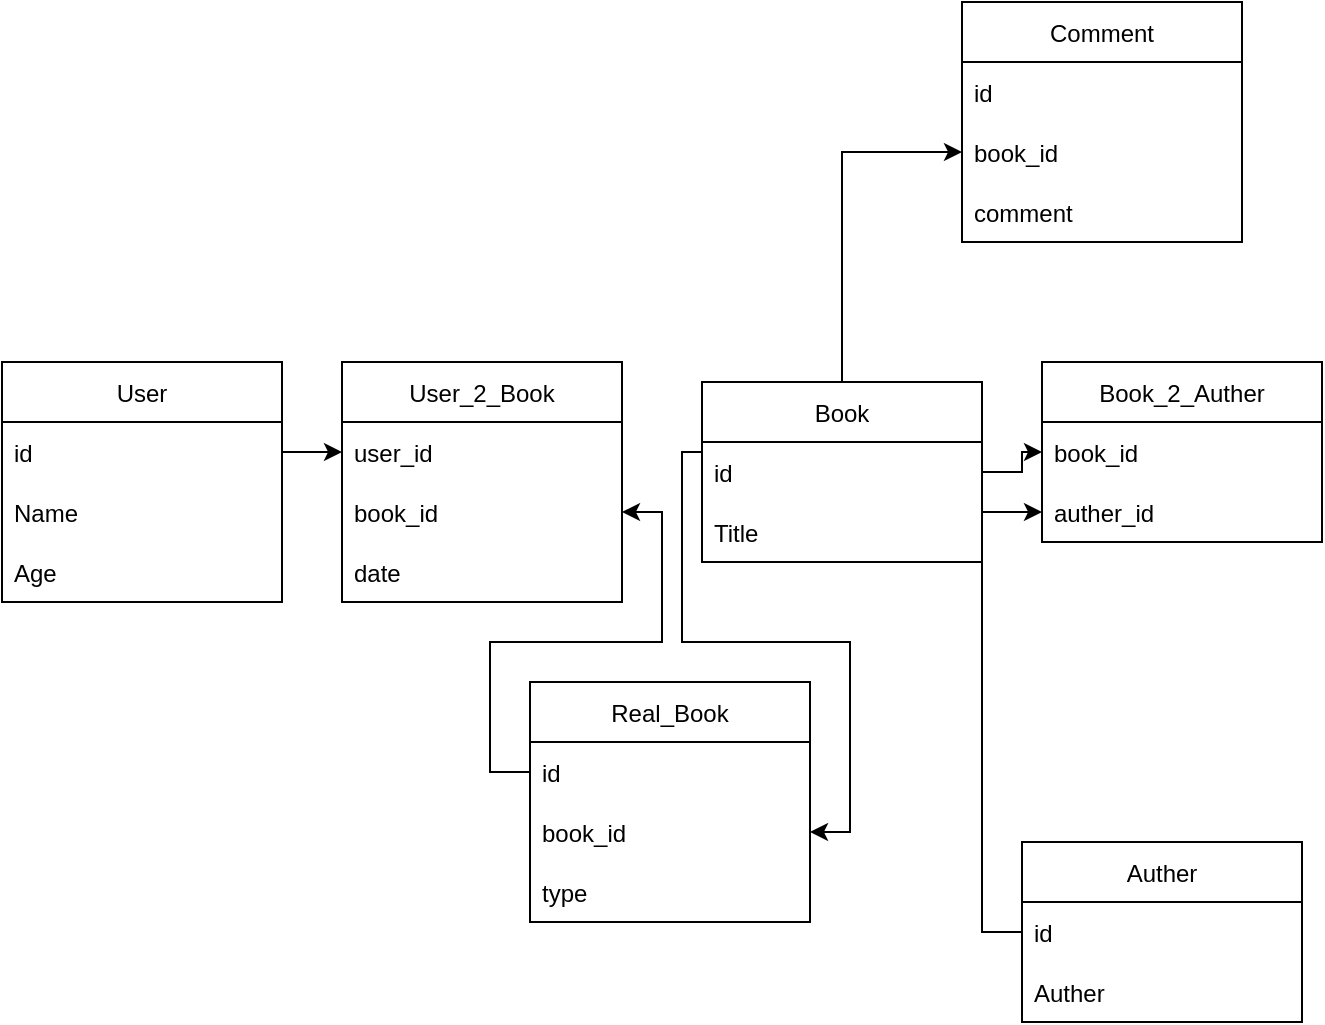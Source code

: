 <mxfile version="15.4.1" type="github">
  <diagram id="n6iY4FM1dccOQdBvSdBw" name="Page-1">
    <mxGraphModel dx="1422" dy="1874" grid="1" gridSize="10" guides="1" tooltips="1" connect="1" arrows="1" fold="1" page="1" pageScale="1" pageWidth="827" pageHeight="1169" math="0" shadow="0">
      <root>
        <mxCell id="0" />
        <mxCell id="1" parent="0" />
        <mxCell id="ag0dJT2vwbG0XUC5DD5O-1" value="User" style="swimlane;fontStyle=0;childLayout=stackLayout;horizontal=1;startSize=30;horizontalStack=0;resizeParent=1;resizeParentMax=0;resizeLast=0;collapsible=1;marginBottom=0;" vertex="1" parent="1">
          <mxGeometry x="150" y="40" width="140" height="120" as="geometry" />
        </mxCell>
        <mxCell id="ag0dJT2vwbG0XUC5DD5O-2" value="id" style="text;strokeColor=none;fillColor=none;align=left;verticalAlign=middle;spacingLeft=4;spacingRight=4;overflow=hidden;points=[[0,0.5],[1,0.5]];portConstraint=eastwest;rotatable=0;" vertex="1" parent="ag0dJT2vwbG0XUC5DD5O-1">
          <mxGeometry y="30" width="140" height="30" as="geometry" />
        </mxCell>
        <mxCell id="ag0dJT2vwbG0XUC5DD5O-3" value="Name" style="text;strokeColor=none;fillColor=none;align=left;verticalAlign=middle;spacingLeft=4;spacingRight=4;overflow=hidden;points=[[0,0.5],[1,0.5]];portConstraint=eastwest;rotatable=0;" vertex="1" parent="ag0dJT2vwbG0XUC5DD5O-1">
          <mxGeometry y="60" width="140" height="30" as="geometry" />
        </mxCell>
        <mxCell id="ag0dJT2vwbG0XUC5DD5O-4" value="Age" style="text;strokeColor=none;fillColor=none;align=left;verticalAlign=middle;spacingLeft=4;spacingRight=4;overflow=hidden;points=[[0,0.5],[1,0.5]];portConstraint=eastwest;rotatable=0;" vertex="1" parent="ag0dJT2vwbG0XUC5DD5O-1">
          <mxGeometry y="90" width="140" height="30" as="geometry" />
        </mxCell>
        <mxCell id="ag0dJT2vwbG0XUC5DD5O-33" style="edgeStyle=orthogonalEdgeStyle;rounded=0;orthogonalLoop=1;jettySize=auto;html=1;exitX=0.5;exitY=0;exitDx=0;exitDy=0;entryX=0;entryY=0.5;entryDx=0;entryDy=0;" edge="1" parent="1" source="ag0dJT2vwbG0XUC5DD5O-5" target="ag0dJT2vwbG0XUC5DD5O-31">
          <mxGeometry relative="1" as="geometry" />
        </mxCell>
        <mxCell id="ag0dJT2vwbG0XUC5DD5O-5" value="Book" style="swimlane;fontStyle=0;childLayout=stackLayout;horizontal=1;startSize=30;horizontalStack=0;resizeParent=1;resizeParentMax=0;resizeLast=0;collapsible=1;marginBottom=0;" vertex="1" parent="1">
          <mxGeometry x="500" y="50" width="140" height="90" as="geometry" />
        </mxCell>
        <mxCell id="ag0dJT2vwbG0XUC5DD5O-6" value="id" style="text;strokeColor=none;fillColor=none;align=left;verticalAlign=middle;spacingLeft=4;spacingRight=4;overflow=hidden;points=[[0,0.5],[1,0.5]];portConstraint=eastwest;rotatable=0;" vertex="1" parent="ag0dJT2vwbG0XUC5DD5O-5">
          <mxGeometry y="30" width="140" height="30" as="geometry" />
        </mxCell>
        <mxCell id="ag0dJT2vwbG0XUC5DD5O-7" value="Title" style="text;strokeColor=none;fillColor=none;align=left;verticalAlign=middle;spacingLeft=4;spacingRight=4;overflow=hidden;points=[[0,0.5],[1,0.5]];portConstraint=eastwest;rotatable=0;" vertex="1" parent="ag0dJT2vwbG0XUC5DD5O-5">
          <mxGeometry y="60" width="140" height="30" as="geometry" />
        </mxCell>
        <mxCell id="ag0dJT2vwbG0XUC5DD5O-9" value="User_2_Book" style="swimlane;fontStyle=0;childLayout=stackLayout;horizontal=1;startSize=30;horizontalStack=0;resizeParent=1;resizeParentMax=0;resizeLast=0;collapsible=1;marginBottom=0;" vertex="1" parent="1">
          <mxGeometry x="320" y="40" width="140" height="120" as="geometry" />
        </mxCell>
        <mxCell id="ag0dJT2vwbG0XUC5DD5O-10" value="user_id" style="text;strokeColor=none;fillColor=none;align=left;verticalAlign=middle;spacingLeft=4;spacingRight=4;overflow=hidden;points=[[0,0.5],[1,0.5]];portConstraint=eastwest;rotatable=0;" vertex="1" parent="ag0dJT2vwbG0XUC5DD5O-9">
          <mxGeometry y="30" width="140" height="30" as="geometry" />
        </mxCell>
        <mxCell id="ag0dJT2vwbG0XUC5DD5O-11" value="book_id" style="text;strokeColor=none;fillColor=none;align=left;verticalAlign=middle;spacingLeft=4;spacingRight=4;overflow=hidden;points=[[0,0.5],[1,0.5]];portConstraint=eastwest;rotatable=0;" vertex="1" parent="ag0dJT2vwbG0XUC5DD5O-9">
          <mxGeometry y="60" width="140" height="30" as="geometry" />
        </mxCell>
        <mxCell id="ag0dJT2vwbG0XUC5DD5O-12" value="date" style="text;strokeColor=none;fillColor=none;align=left;verticalAlign=middle;spacingLeft=4;spacingRight=4;overflow=hidden;points=[[0,0.5],[1,0.5]];portConstraint=eastwest;rotatable=0;" vertex="1" parent="ag0dJT2vwbG0XUC5DD5O-9">
          <mxGeometry y="90" width="140" height="30" as="geometry" />
        </mxCell>
        <mxCell id="ag0dJT2vwbG0XUC5DD5O-14" style="edgeStyle=orthogonalEdgeStyle;rounded=0;orthogonalLoop=1;jettySize=auto;html=1;exitX=1;exitY=0.5;exitDx=0;exitDy=0;" edge="1" parent="1" source="ag0dJT2vwbG0XUC5DD5O-2" target="ag0dJT2vwbG0XUC5DD5O-10">
          <mxGeometry relative="1" as="geometry" />
        </mxCell>
        <mxCell id="ag0dJT2vwbG0XUC5DD5O-15" style="edgeStyle=orthogonalEdgeStyle;rounded=0;orthogonalLoop=1;jettySize=auto;html=1;exitX=0;exitY=0.5;exitDx=0;exitDy=0;entryX=1;entryY=0.5;entryDx=0;entryDy=0;" edge="1" parent="1" source="ag0dJT2vwbG0XUC5DD5O-6" target="ag0dJT2vwbG0XUC5DD5O-36">
          <mxGeometry relative="1" as="geometry">
            <Array as="points">
              <mxPoint x="500" y="85" />
              <mxPoint x="490" y="85" />
              <mxPoint x="490" y="180" />
              <mxPoint x="574" y="180" />
              <mxPoint x="574" y="275" />
            </Array>
          </mxGeometry>
        </mxCell>
        <mxCell id="ag0dJT2vwbG0XUC5DD5O-16" value="Auther" style="swimlane;fontStyle=0;childLayout=stackLayout;horizontal=1;startSize=30;horizontalStack=0;resizeParent=1;resizeParentMax=0;resizeLast=0;collapsible=1;marginBottom=0;" vertex="1" parent="1">
          <mxGeometry x="660" y="280" width="140" height="90" as="geometry" />
        </mxCell>
        <mxCell id="ag0dJT2vwbG0XUC5DD5O-17" value="id" style="text;strokeColor=none;fillColor=none;align=left;verticalAlign=middle;spacingLeft=4;spacingRight=4;overflow=hidden;points=[[0,0.5],[1,0.5]];portConstraint=eastwest;rotatable=0;" vertex="1" parent="ag0dJT2vwbG0XUC5DD5O-16">
          <mxGeometry y="30" width="140" height="30" as="geometry" />
        </mxCell>
        <mxCell id="ag0dJT2vwbG0XUC5DD5O-18" value="Auther" style="text;strokeColor=none;fillColor=none;align=left;verticalAlign=middle;spacingLeft=4;spacingRight=4;overflow=hidden;points=[[0,0.5],[1,0.5]];portConstraint=eastwest;rotatable=0;" vertex="1" parent="ag0dJT2vwbG0XUC5DD5O-16">
          <mxGeometry y="60" width="140" height="30" as="geometry" />
        </mxCell>
        <mxCell id="ag0dJT2vwbG0XUC5DD5O-20" value="Book_2_Auther" style="swimlane;fontStyle=0;childLayout=stackLayout;horizontal=1;startSize=30;horizontalStack=0;resizeParent=1;resizeParentMax=0;resizeLast=0;collapsible=1;marginBottom=0;" vertex="1" parent="1">
          <mxGeometry x="670" y="40" width="140" height="90" as="geometry" />
        </mxCell>
        <mxCell id="ag0dJT2vwbG0XUC5DD5O-21" value="book_id" style="text;strokeColor=none;fillColor=none;align=left;verticalAlign=middle;spacingLeft=4;spacingRight=4;overflow=hidden;points=[[0,0.5],[1,0.5]];portConstraint=eastwest;rotatable=0;" vertex="1" parent="ag0dJT2vwbG0XUC5DD5O-20">
          <mxGeometry y="30" width="140" height="30" as="geometry" />
        </mxCell>
        <mxCell id="ag0dJT2vwbG0XUC5DD5O-22" value="auther_id" style="text;strokeColor=none;fillColor=none;align=left;verticalAlign=middle;spacingLeft=4;spacingRight=4;overflow=hidden;points=[[0,0.5],[1,0.5]];portConstraint=eastwest;rotatable=0;" vertex="1" parent="ag0dJT2vwbG0XUC5DD5O-20">
          <mxGeometry y="60" width="140" height="30" as="geometry" />
        </mxCell>
        <mxCell id="ag0dJT2vwbG0XUC5DD5O-24" style="edgeStyle=orthogonalEdgeStyle;rounded=0;orthogonalLoop=1;jettySize=auto;html=1;exitX=1;exitY=0.5;exitDx=0;exitDy=0;" edge="1" parent="1" source="ag0dJT2vwbG0XUC5DD5O-6" target="ag0dJT2vwbG0XUC5DD5O-21">
          <mxGeometry relative="1" as="geometry" />
        </mxCell>
        <mxCell id="ag0dJT2vwbG0XUC5DD5O-25" style="edgeStyle=orthogonalEdgeStyle;rounded=0;orthogonalLoop=1;jettySize=auto;html=1;exitX=0;exitY=0.5;exitDx=0;exitDy=0;" edge="1" parent="1" source="ag0dJT2vwbG0XUC5DD5O-17" target="ag0dJT2vwbG0XUC5DD5O-22">
          <mxGeometry relative="1" as="geometry" />
        </mxCell>
        <mxCell id="ag0dJT2vwbG0XUC5DD5O-29" value="Comment" style="swimlane;fontStyle=0;childLayout=stackLayout;horizontal=1;startSize=30;horizontalStack=0;resizeParent=1;resizeParentMax=0;resizeLast=0;collapsible=1;marginBottom=0;" vertex="1" parent="1">
          <mxGeometry x="630" y="-140" width="140" height="120" as="geometry" />
        </mxCell>
        <mxCell id="ag0dJT2vwbG0XUC5DD5O-30" value="id" style="text;strokeColor=none;fillColor=none;align=left;verticalAlign=middle;spacingLeft=4;spacingRight=4;overflow=hidden;points=[[0,0.5],[1,0.5]];portConstraint=eastwest;rotatable=0;" vertex="1" parent="ag0dJT2vwbG0XUC5DD5O-29">
          <mxGeometry y="30" width="140" height="30" as="geometry" />
        </mxCell>
        <mxCell id="ag0dJT2vwbG0XUC5DD5O-31" value="book_id" style="text;strokeColor=none;fillColor=none;align=left;verticalAlign=middle;spacingLeft=4;spacingRight=4;overflow=hidden;points=[[0,0.5],[1,0.5]];portConstraint=eastwest;rotatable=0;" vertex="1" parent="ag0dJT2vwbG0XUC5DD5O-29">
          <mxGeometry y="60" width="140" height="30" as="geometry" />
        </mxCell>
        <mxCell id="ag0dJT2vwbG0XUC5DD5O-32" value="comment" style="text;strokeColor=none;fillColor=none;align=left;verticalAlign=middle;spacingLeft=4;spacingRight=4;overflow=hidden;points=[[0,0.5],[1,0.5]];portConstraint=eastwest;rotatable=0;" vertex="1" parent="ag0dJT2vwbG0XUC5DD5O-29">
          <mxGeometry y="90" width="140" height="30" as="geometry" />
        </mxCell>
        <mxCell id="ag0dJT2vwbG0XUC5DD5O-34" value="Real_Book" style="swimlane;fontStyle=0;childLayout=stackLayout;horizontal=1;startSize=30;horizontalStack=0;resizeParent=1;resizeParentMax=0;resizeLast=0;collapsible=1;marginBottom=0;" vertex="1" parent="1">
          <mxGeometry x="414" y="200" width="140" height="120" as="geometry" />
        </mxCell>
        <mxCell id="ag0dJT2vwbG0XUC5DD5O-35" value="id" style="text;strokeColor=none;fillColor=none;align=left;verticalAlign=middle;spacingLeft=4;spacingRight=4;overflow=hidden;points=[[0,0.5],[1,0.5]];portConstraint=eastwest;rotatable=0;" vertex="1" parent="ag0dJT2vwbG0XUC5DD5O-34">
          <mxGeometry y="30" width="140" height="30" as="geometry" />
        </mxCell>
        <mxCell id="ag0dJT2vwbG0XUC5DD5O-36" value="book_id" style="text;strokeColor=none;fillColor=none;align=left;verticalAlign=middle;spacingLeft=4;spacingRight=4;overflow=hidden;points=[[0,0.5],[1,0.5]];portConstraint=eastwest;rotatable=0;" vertex="1" parent="ag0dJT2vwbG0XUC5DD5O-34">
          <mxGeometry y="60" width="140" height="30" as="geometry" />
        </mxCell>
        <mxCell id="ag0dJT2vwbG0XUC5DD5O-37" value="type" style="text;strokeColor=none;fillColor=none;align=left;verticalAlign=middle;spacingLeft=4;spacingRight=4;overflow=hidden;points=[[0,0.5],[1,0.5]];portConstraint=eastwest;rotatable=0;" vertex="1" parent="ag0dJT2vwbG0XUC5DD5O-34">
          <mxGeometry y="90" width="140" height="30" as="geometry" />
        </mxCell>
        <mxCell id="ag0dJT2vwbG0XUC5DD5O-39" style="edgeStyle=orthogonalEdgeStyle;rounded=0;orthogonalLoop=1;jettySize=auto;html=1;exitX=0;exitY=0.5;exitDx=0;exitDy=0;" edge="1" parent="1" source="ag0dJT2vwbG0XUC5DD5O-35" target="ag0dJT2vwbG0XUC5DD5O-11">
          <mxGeometry relative="1" as="geometry" />
        </mxCell>
      </root>
    </mxGraphModel>
  </diagram>
</mxfile>
